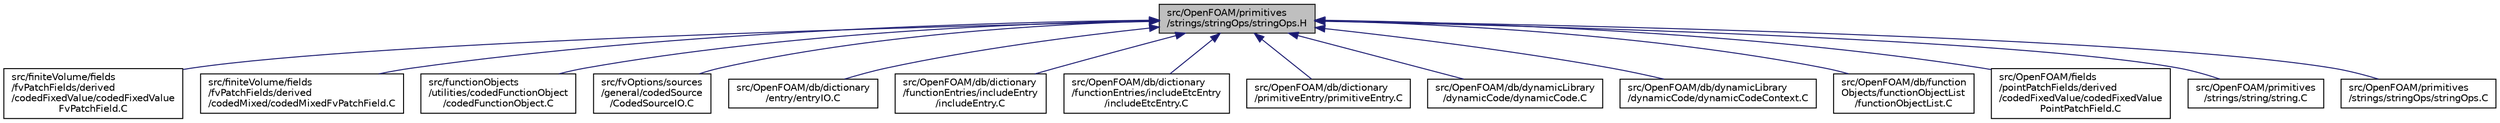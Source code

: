 digraph "src/OpenFOAM/primitives/strings/stringOps/stringOps.H"
{
  bgcolor="transparent";
  edge [fontname="Helvetica",fontsize="10",labelfontname="Helvetica",labelfontsize="10"];
  node [fontname="Helvetica",fontsize="10",shape=record];
  Node85 [label="src/OpenFOAM/primitives\l/strings/stringOps/stringOps.H",height=0.2,width=0.4,color="black", fillcolor="grey75", style="filled", fontcolor="black"];
  Node85 -> Node86 [dir="back",color="midnightblue",fontsize="10",style="solid",fontname="Helvetica"];
  Node86 [label="src/finiteVolume/fields\l/fvPatchFields/derived\l/codedFixedValue/codedFixedValue\lFvPatchField.C",height=0.2,width=0.4,color="black",URL="$a01922.html"];
  Node85 -> Node87 [dir="back",color="midnightblue",fontsize="10",style="solid",fontname="Helvetica"];
  Node87 [label="src/finiteVolume/fields\l/fvPatchFields/derived\l/codedMixed/codedMixedFvPatchField.C",height=0.2,width=0.4,color="black",URL="$a01937.html"];
  Node85 -> Node88 [dir="back",color="midnightblue",fontsize="10",style="solid",fontname="Helvetica"];
  Node88 [label="src/functionObjects\l/utilities/codedFunctionObject\l/codedFunctionObject.C",height=0.2,width=0.4,color="black",URL="$a04943.html"];
  Node85 -> Node89 [dir="back",color="midnightblue",fontsize="10",style="solid",fontname="Helvetica"];
  Node89 [label="src/fvOptions/sources\l/general/codedSource\l/CodedSourceIO.C",height=0.2,width=0.4,color="black",URL="$a05441.html"];
  Node85 -> Node90 [dir="back",color="midnightblue",fontsize="10",style="solid",fontname="Helvetica"];
  Node90 [label="src/OpenFOAM/db/dictionary\l/entry/entryIO.C",height=0.2,width=0.4,color="black",URL="$a09530.html"];
  Node85 -> Node91 [dir="back",color="midnightblue",fontsize="10",style="solid",fontname="Helvetica"];
  Node91 [label="src/OpenFOAM/db/dictionary\l/functionEntries/includeEntry\l/includeEntry.C",height=0.2,width=0.4,color="black",URL="$a09551.html"];
  Node85 -> Node92 [dir="back",color="midnightblue",fontsize="10",style="solid",fontname="Helvetica"];
  Node92 [label="src/OpenFOAM/db/dictionary\l/functionEntries/includeEtcEntry\l/includeEtcEntry.C",height=0.2,width=0.4,color="black",URL="$a09557.html"];
  Node85 -> Node93 [dir="back",color="midnightblue",fontsize="10",style="solid",fontname="Helvetica"];
  Node93 [label="src/OpenFOAM/db/dictionary\l/primitiveEntry/primitiveEntry.C",height=0.2,width=0.4,color="black",URL="$a09587.html"];
  Node85 -> Node94 [dir="back",color="midnightblue",fontsize="10",style="solid",fontname="Helvetica"];
  Node94 [label="src/OpenFOAM/db/dynamicLibrary\l/dynamicCode/dynamicCode.C",height=0.2,width=0.4,color="black",URL="$a09614.html"];
  Node85 -> Node95 [dir="back",color="midnightblue",fontsize="10",style="solid",fontname="Helvetica"];
  Node95 [label="src/OpenFOAM/db/dynamicLibrary\l/dynamicCode/dynamicCodeContext.C",height=0.2,width=0.4,color="black",URL="$a09620.html"];
  Node85 -> Node96 [dir="back",color="midnightblue",fontsize="10",style="solid",fontname="Helvetica"];
  Node96 [label="src/OpenFOAM/db/function\lObjects/functionObjectList\l/functionObjectList.C",height=0.2,width=0.4,color="black",URL="$a09653.html"];
  Node85 -> Node97 [dir="back",color="midnightblue",fontsize="10",style="solid",fontname="Helvetica"];
  Node97 [label="src/OpenFOAM/fields\l/pointPatchFields/derived\l/codedFixedValue/codedFixedValue\lPointPatchField.C",height=0.2,width=0.4,color="black",URL="$a10787.html"];
  Node85 -> Node98 [dir="back",color="midnightblue",fontsize="10",style="solid",fontname="Helvetica"];
  Node98 [label="src/OpenFOAM/primitives\l/strings/string/string.C",height=0.2,width=0.4,color="black",URL="$a13487.html"];
  Node85 -> Node99 [dir="back",color="midnightblue",fontsize="10",style="solid",fontname="Helvetica"];
  Node99 [label="src/OpenFOAM/primitives\l/strings/stringOps/stringOps.C",height=0.2,width=0.4,color="black",URL="$a13505.html"];
}

